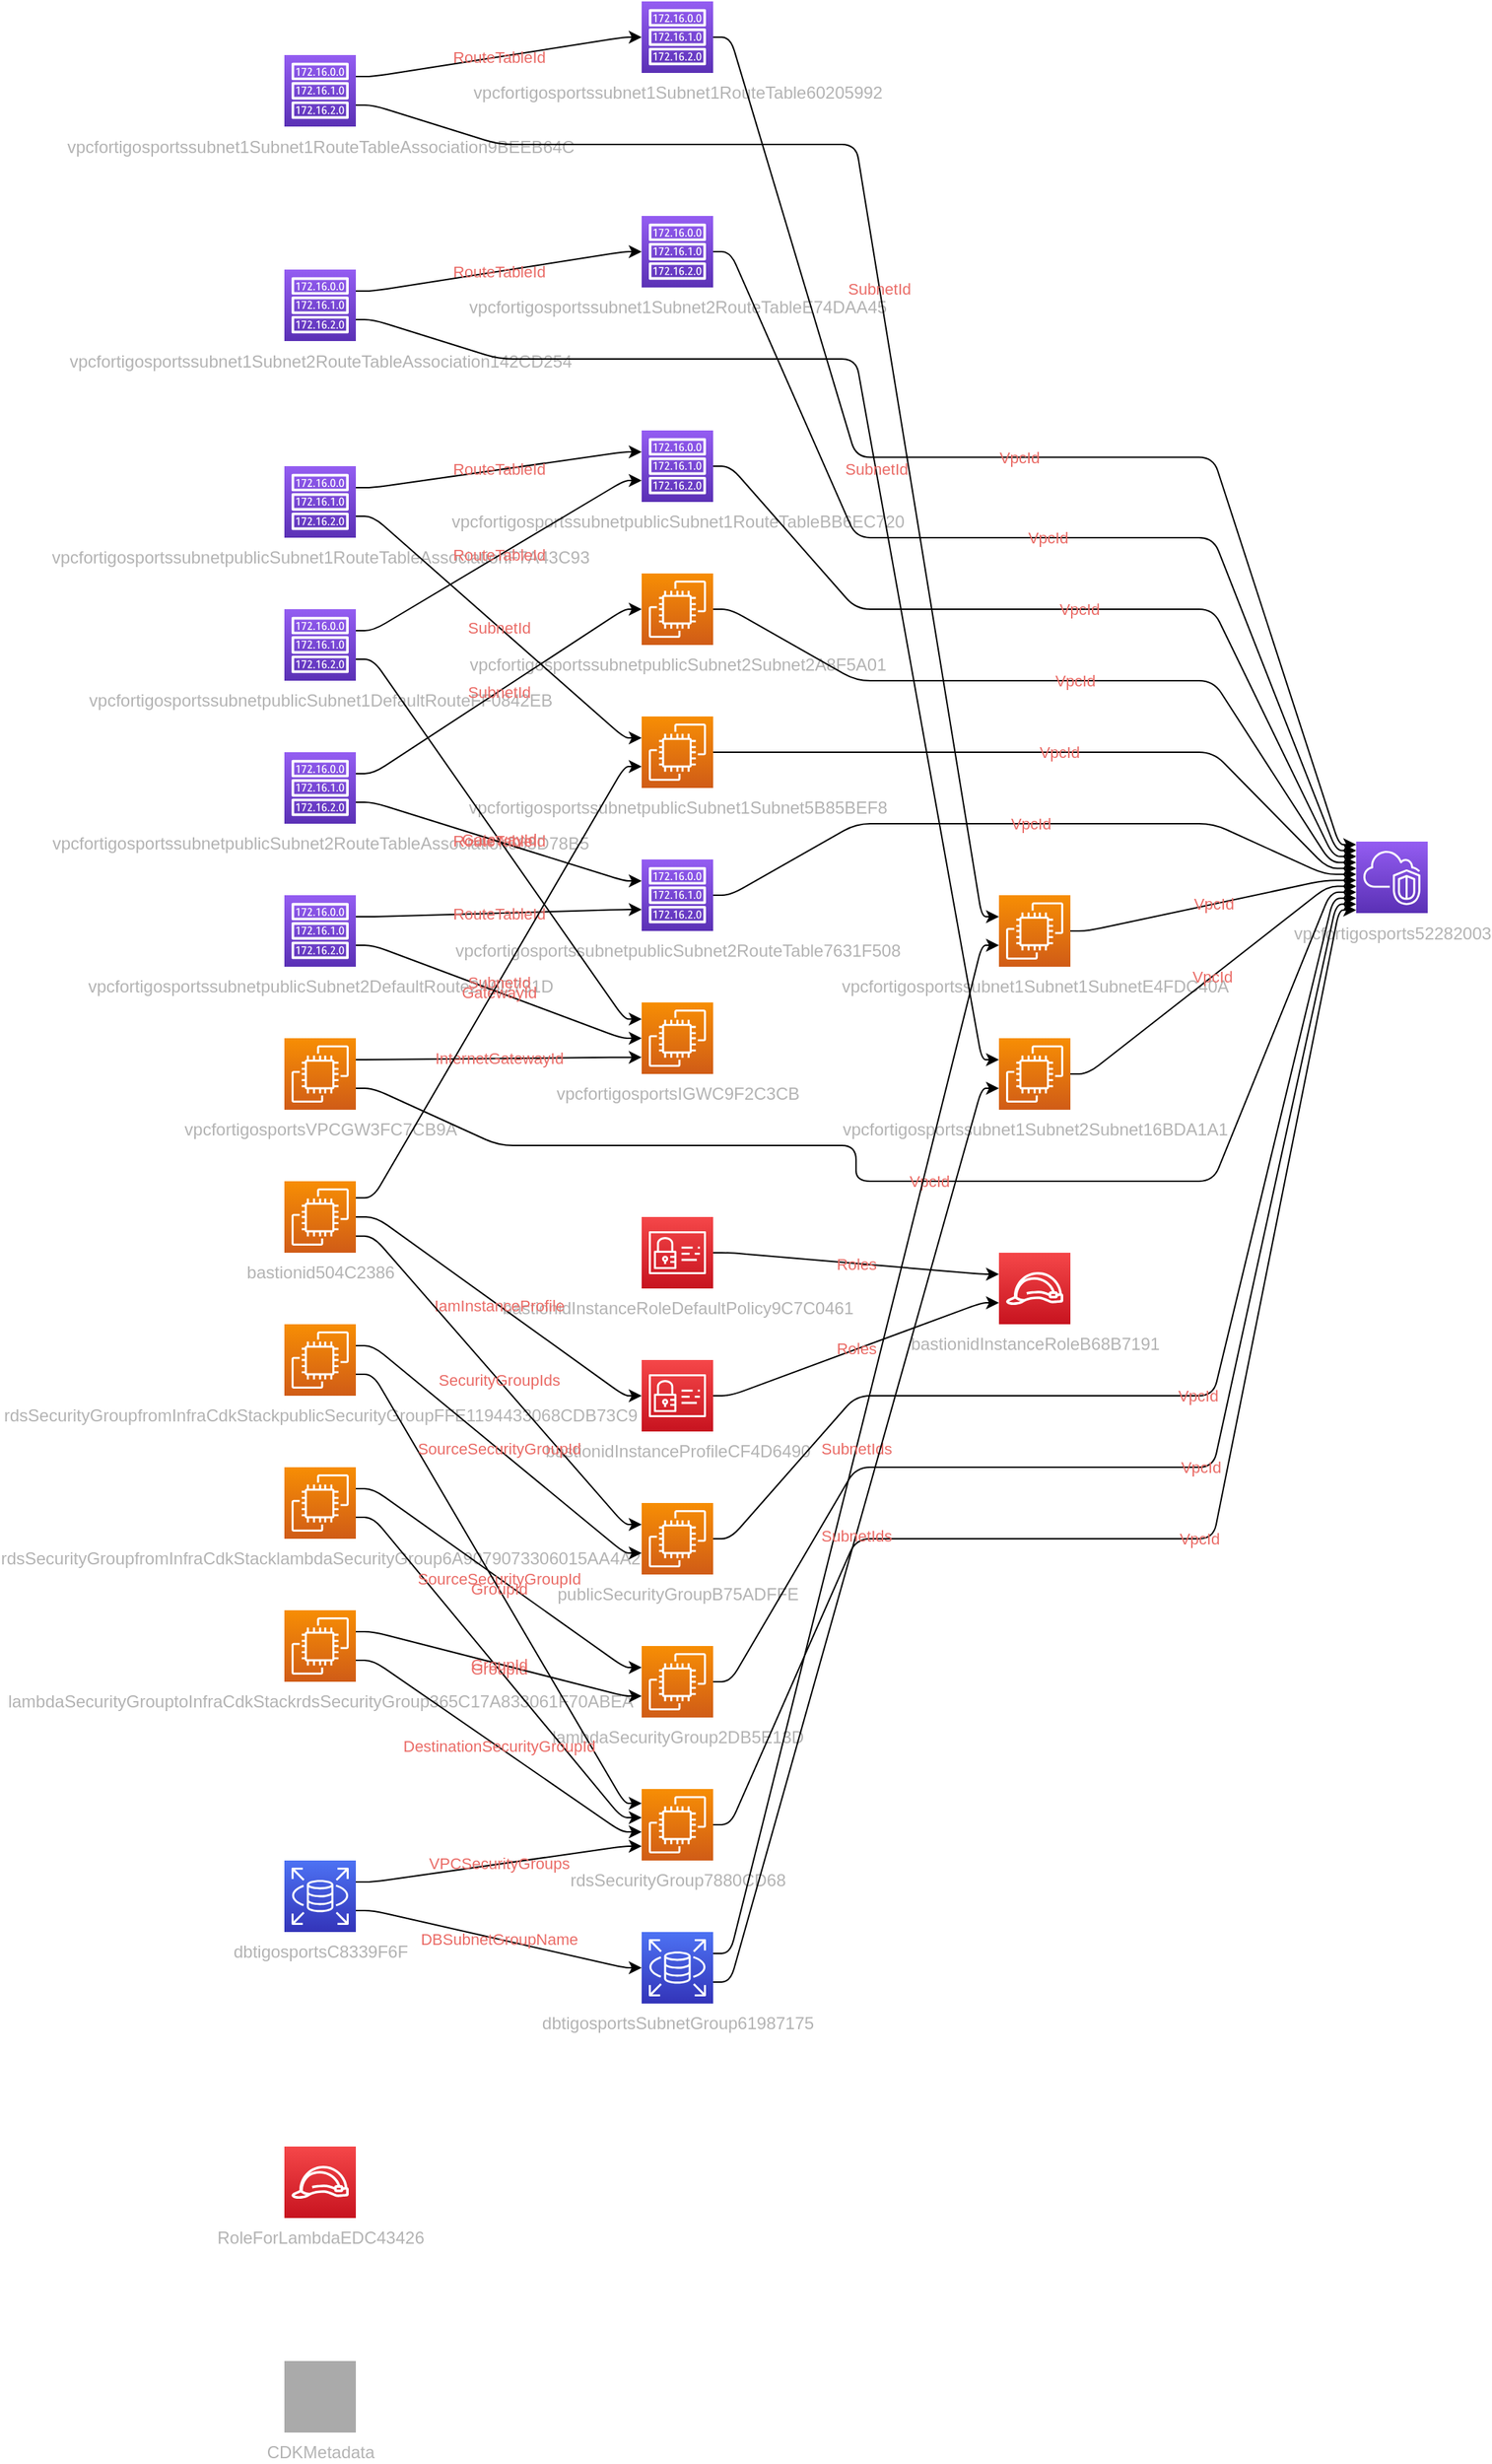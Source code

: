 <mxfile version="13.1.3" pages="2">
            <diagram id="diagramid" name="Diagram">
              <mxGraphModel><root><mxCell id="0"/><mxCell id="1" parent="0"/><mxCell id="2" value="vpcfortigosports52282003" style="outlineConnect=0;fontColor=#B3B3B3;gradientColor=#945DF2;gradientDirection=north;fillColor=#5A30B5;strokeColor=#ffffff;dashed=0;verticalLabelPosition=bottom;verticalAlign=top;align=center;html=1;fontSize=12;fontStyle=0;aspect=fixed;shape=mxgraph.aws4.resourceIcon;resIcon=mxgraph.aws4.vpc;" vertex="1" parent="1"><mxGeometry x="750" y="587.5" width="50" height="50" as="geometry"/></mxCell><mxCell id="3" value="vpcfortigosportssubnet1Subnet1SubnetE4FDC40A" style="outlineConnect=0;fontColor=#B3B3B3;gradientColor=#F78E04;gradientDirection=north;fillColor=#D05C17;strokeColor=#ffffff;dashed=0;verticalLabelPosition=bottom;verticalAlign=top;align=center;html=1;fontSize=12;fontStyle=0;aspect=fixed;shape=mxgraph.aws4.resourceIcon;resIcon=mxgraph.aws4.ec2;" vertex="1" parent="1"><mxGeometry x="500" y="625" width="50" height="50" as="geometry"/></mxCell><mxCell id="4" value="vpcfortigosportssubnet1Subnet1RouteTable60205992" style="outlineConnect=0;fontColor=#B3B3B3;gradientColor=#945DF2;gradientDirection=north;fillColor=#5A30B5;strokeColor=#ffffff;dashed=0;verticalLabelPosition=bottom;verticalAlign=top;align=center;html=1;fontSize=12;fontStyle=0;aspect=fixed;shape=mxgraph.aws4.resourceIcon;resIcon=mxgraph.aws4.route_table;" vertex="1" parent="1"><mxGeometry x="250" width="50" height="50" as="geometry"/></mxCell><mxCell id="5" value="vpcfortigosportssubnet1Subnet1RouteTableAssociation9BEEB64C" style="outlineConnect=0;fontColor=#B3B3B3;gradientColor=#945DF2;gradientDirection=north;fillColor=#5A30B5;strokeColor=#ffffff;dashed=0;verticalLabelPosition=bottom;verticalAlign=top;align=center;html=1;fontSize=12;fontStyle=0;aspect=fixed;shape=mxgraph.aws4.resourceIcon;resIcon=mxgraph.aws4.route_table;" vertex="1" parent="1"><mxGeometry y="37.5" width="50" height="50" as="geometry"/></mxCell><mxCell id="6" value="vpcfortigosportssubnet1Subnet2Subnet16BDA1A1" style="outlineConnect=0;fontColor=#B3B3B3;gradientColor=#F78E04;gradientDirection=north;fillColor=#D05C17;strokeColor=#ffffff;dashed=0;verticalLabelPosition=bottom;verticalAlign=top;align=center;html=1;fontSize=12;fontStyle=0;aspect=fixed;shape=mxgraph.aws4.resourceIcon;resIcon=mxgraph.aws4.ec2;" vertex="1" parent="1"><mxGeometry x="500" y="725" width="50" height="50" as="geometry"/></mxCell><mxCell id="7" value="vpcfortigosportssubnet1Subnet2RouteTableE74DAA45" style="outlineConnect=0;fontColor=#B3B3B3;gradientColor=#945DF2;gradientDirection=north;fillColor=#5A30B5;strokeColor=#ffffff;dashed=0;verticalLabelPosition=bottom;verticalAlign=top;align=center;html=1;fontSize=12;fontStyle=0;aspect=fixed;shape=mxgraph.aws4.resourceIcon;resIcon=mxgraph.aws4.route_table;" vertex="1" parent="1"><mxGeometry x="250" y="150" width="50" height="50" as="geometry"/></mxCell><mxCell id="8" value="vpcfortigosportssubnet1Subnet2RouteTableAssociation142CD254" style="outlineConnect=0;fontColor=#B3B3B3;gradientColor=#945DF2;gradientDirection=north;fillColor=#5A30B5;strokeColor=#ffffff;dashed=0;verticalLabelPosition=bottom;verticalAlign=top;align=center;html=1;fontSize=12;fontStyle=0;aspect=fixed;shape=mxgraph.aws4.resourceIcon;resIcon=mxgraph.aws4.route_table;" vertex="1" parent="1"><mxGeometry y="187.5" width="50" height="50" as="geometry"/></mxCell><mxCell id="9" value="vpcfortigosportssubnetpublicSubnet1Subnet5B85BEF8" style="outlineConnect=0;fontColor=#B3B3B3;gradientColor=#F78E04;gradientDirection=north;fillColor=#D05C17;strokeColor=#ffffff;dashed=0;verticalLabelPosition=bottom;verticalAlign=top;align=center;html=1;fontSize=12;fontStyle=0;aspect=fixed;shape=mxgraph.aws4.resourceIcon;resIcon=mxgraph.aws4.ec2;" vertex="1" parent="1"><mxGeometry x="250" y="500" width="50" height="50" as="geometry"/></mxCell><mxCell id="10" value="vpcfortigosportssubnetpublicSubnet1RouteTableBB6EC720" style="outlineConnect=0;fontColor=#B3B3B3;gradientColor=#945DF2;gradientDirection=north;fillColor=#5A30B5;strokeColor=#ffffff;dashed=0;verticalLabelPosition=bottom;verticalAlign=top;align=center;html=1;fontSize=12;fontStyle=0;aspect=fixed;shape=mxgraph.aws4.resourceIcon;resIcon=mxgraph.aws4.route_table;" vertex="1" parent="1"><mxGeometry x="250" y="300" width="50" height="50" as="geometry"/></mxCell><mxCell id="11" value="vpcfortigosportssubnetpublicSubnet1RouteTableAssociationF7A43C93" style="outlineConnect=0;fontColor=#B3B3B3;gradientColor=#945DF2;gradientDirection=north;fillColor=#5A30B5;strokeColor=#ffffff;dashed=0;verticalLabelPosition=bottom;verticalAlign=top;align=center;html=1;fontSize=12;fontStyle=0;aspect=fixed;shape=mxgraph.aws4.resourceIcon;resIcon=mxgraph.aws4.route_table;" vertex="1" parent="1"><mxGeometry y="325" width="50" height="50" as="geometry"/></mxCell><mxCell id="12" value="vpcfortigosportssubnetpublicSubnet1DefaultRouteFF0842EB" style="outlineConnect=0;fontColor=#B3B3B3;gradientColor=#945DF2;gradientDirection=north;fillColor=#5A30B5;strokeColor=#ffffff;dashed=0;verticalLabelPosition=bottom;verticalAlign=top;align=center;html=1;fontSize=12;fontStyle=0;aspect=fixed;shape=mxgraph.aws4.resourceIcon;resIcon=mxgraph.aws4.route_table;" vertex="1" parent="1"><mxGeometry y="425" width="50" height="50" as="geometry"/></mxCell><mxCell id="13" value="vpcfortigosportssubnetpublicSubnet2Subnet2A8F5A01" style="outlineConnect=0;fontColor=#B3B3B3;gradientColor=#F78E04;gradientDirection=north;fillColor=#D05C17;strokeColor=#ffffff;dashed=0;verticalLabelPosition=bottom;verticalAlign=top;align=center;html=1;fontSize=12;fontStyle=0;aspect=fixed;shape=mxgraph.aws4.resourceIcon;resIcon=mxgraph.aws4.ec2;" vertex="1" parent="1"><mxGeometry x="250" y="400" width="50" height="50" as="geometry"/></mxCell><mxCell id="14" value="vpcfortigosportssubnetpublicSubnet2RouteTable7631F508" style="outlineConnect=0;fontColor=#B3B3B3;gradientColor=#945DF2;gradientDirection=north;fillColor=#5A30B5;strokeColor=#ffffff;dashed=0;verticalLabelPosition=bottom;verticalAlign=top;align=center;html=1;fontSize=12;fontStyle=0;aspect=fixed;shape=mxgraph.aws4.resourceIcon;resIcon=mxgraph.aws4.route_table;" vertex="1" parent="1"><mxGeometry x="250" y="600" width="50" height="50" as="geometry"/></mxCell><mxCell id="15" value="vpcfortigosportssubnetpublicSubnet2RouteTableAssociation563D78B5" style="outlineConnect=0;fontColor=#B3B3B3;gradientColor=#945DF2;gradientDirection=north;fillColor=#5A30B5;strokeColor=#ffffff;dashed=0;verticalLabelPosition=bottom;verticalAlign=top;align=center;html=1;fontSize=12;fontStyle=0;aspect=fixed;shape=mxgraph.aws4.resourceIcon;resIcon=mxgraph.aws4.route_table;" vertex="1" parent="1"><mxGeometry y="525" width="50" height="50" as="geometry"/></mxCell><mxCell id="16" value="vpcfortigosportssubnetpublicSubnet2DefaultRoute2A6D731D" style="outlineConnect=0;fontColor=#B3B3B3;gradientColor=#945DF2;gradientDirection=north;fillColor=#5A30B5;strokeColor=#ffffff;dashed=0;verticalLabelPosition=bottom;verticalAlign=top;align=center;html=1;fontSize=12;fontStyle=0;aspect=fixed;shape=mxgraph.aws4.resourceIcon;resIcon=mxgraph.aws4.route_table;" vertex="1" parent="1"><mxGeometry y="625" width="50" height="50" as="geometry"/></mxCell><mxCell id="17" value="vpcfortigosportsIGWC9F2C3CB" style="outlineConnect=0;fontColor=#B3B3B3;gradientColor=#F78E04;gradientDirection=north;fillColor=#D05C17;strokeColor=#ffffff;dashed=0;verticalLabelPosition=bottom;verticalAlign=top;align=center;html=1;fontSize=12;fontStyle=0;aspect=fixed;shape=mxgraph.aws4.resourceIcon;resIcon=mxgraph.aws4.ec2;" vertex="1" parent="1"><mxGeometry x="250" y="700" width="50" height="50" as="geometry"/></mxCell><mxCell id="18" value="vpcfortigosportsVPCGW3FC7CB9A" style="outlineConnect=0;fontColor=#B3B3B3;gradientColor=#F78E04;gradientDirection=north;fillColor=#D05C17;strokeColor=#ffffff;dashed=0;verticalLabelPosition=bottom;verticalAlign=top;align=center;html=1;fontSize=12;fontStyle=0;aspect=fixed;shape=mxgraph.aws4.resourceIcon;resIcon=mxgraph.aws4.ec2;" vertex="1" parent="1"><mxGeometry y="725" width="50" height="50" as="geometry"/></mxCell><mxCell id="19" value="publicSecurityGroupB75ADFFE" style="outlineConnect=0;fontColor=#B3B3B3;gradientColor=#F78E04;gradientDirection=north;fillColor=#D05C17;strokeColor=#ffffff;dashed=0;verticalLabelPosition=bottom;verticalAlign=top;align=center;html=1;fontSize=12;fontStyle=0;aspect=fixed;shape=mxgraph.aws4.resourceIcon;resIcon=mxgraph.aws4.ec2;" vertex="1" parent="1"><mxGeometry x="250" y="1050" width="50" height="50" as="geometry"/></mxCell><mxCell id="20" value="bastionidInstanceRoleB68B7191" style="outlineConnect=0;fontColor=#B3B3B3;gradientColor=#F54749;gradientDirection=north;fillColor=#C7131F;strokeColor=#ffffff;dashed=0;verticalLabelPosition=bottom;verticalAlign=top;align=center;html=1;fontSize=12;fontStyle=0;aspect=fixed;shape=mxgraph.aws4.resourceIcon;resIcon=mxgraph.aws4.role;" vertex="1" parent="1"><mxGeometry x="500" y="875" width="50" height="50" as="geometry"/></mxCell><mxCell id="21" value="bastionidInstanceRoleDefaultPolicy9C7C0461" style="outlineConnect=0;fontColor=#B3B3B3;gradientColor=#F54749;gradientDirection=north;fillColor=#C7131F;strokeColor=#ffffff;dashed=0;verticalLabelPosition=bottom;verticalAlign=top;align=center;html=1;fontSize=12;fontStyle=0;aspect=fixed;shape=mxgraph.aws4.resourceIcon;resIcon=mxgraph.aws4.identity_and_access_management;" vertex="1" parent="1"><mxGeometry x="250" y="850" width="50" height="50" as="geometry"/></mxCell><mxCell id="22" value="bastionidInstanceProfileCF4D6490" style="outlineConnect=0;fontColor=#B3B3B3;gradientColor=#F54749;gradientDirection=north;fillColor=#C7131F;strokeColor=#ffffff;dashed=0;verticalLabelPosition=bottom;verticalAlign=top;align=center;html=1;fontSize=12;fontStyle=0;aspect=fixed;shape=mxgraph.aws4.resourceIcon;resIcon=mxgraph.aws4.identity_and_access_management;" vertex="1" parent="1"><mxGeometry x="250" y="950" width="50" height="50" as="geometry"/></mxCell><mxCell id="23" value="bastionid504C2386" style="outlineConnect=0;fontColor=#B3B3B3;gradientColor=#F78E04;gradientDirection=north;fillColor=#D05C17;strokeColor=#ffffff;dashed=0;verticalLabelPosition=bottom;verticalAlign=top;align=center;html=1;fontSize=12;fontStyle=0;aspect=fixed;shape=mxgraph.aws4.resourceIcon;resIcon=mxgraph.aws4.ec2;" vertex="1" parent="1"><mxGeometry y="825" width="50" height="50" as="geometry"/></mxCell><mxCell id="24" value="RoleForLambdaEDC43426" style="outlineConnect=0;fontColor=#B3B3B3;gradientColor=#F54749;gradientDirection=north;fillColor=#C7131F;strokeColor=#ffffff;dashed=0;verticalLabelPosition=bottom;verticalAlign=top;align=center;html=1;fontSize=12;fontStyle=0;aspect=fixed;shape=mxgraph.aws4.resourceIcon;resIcon=mxgraph.aws4.role;" vertex="1" parent="1"><mxGeometry y="1500" width="50" height="50" as="geometry"/></mxCell><mxCell id="25" value="rdsSecurityGroup7880CD68" style="outlineConnect=0;fontColor=#B3B3B3;gradientColor=#F78E04;gradientDirection=north;fillColor=#D05C17;strokeColor=#ffffff;dashed=0;verticalLabelPosition=bottom;verticalAlign=top;align=center;html=1;fontSize=12;fontStyle=0;aspect=fixed;shape=mxgraph.aws4.resourceIcon;resIcon=mxgraph.aws4.ec2;" vertex="1" parent="1"><mxGeometry x="250" y="1250" width="50" height="50" as="geometry"/></mxCell><mxCell id="26" value="rdsSecurityGroupfromInfraCdkStacklambdaSecurityGroup6A9079073306015AA4A2" style="outlineConnect=0;fontColor=#B3B3B3;gradientColor=#F78E04;gradientDirection=north;fillColor=#D05C17;strokeColor=#ffffff;dashed=0;verticalLabelPosition=bottom;verticalAlign=top;align=center;html=1;fontSize=12;fontStyle=0;aspect=fixed;shape=mxgraph.aws4.resourceIcon;resIcon=mxgraph.aws4.ec2;" vertex="1" parent="1"><mxGeometry y="1025" width="50" height="50" as="geometry"/></mxCell><mxCell id="27" value="rdsSecurityGroupfromInfraCdkStackpublicSecurityGroupFFE1194433068CDB73C9" style="outlineConnect=0;fontColor=#B3B3B3;gradientColor=#F78E04;gradientDirection=north;fillColor=#D05C17;strokeColor=#ffffff;dashed=0;verticalLabelPosition=bottom;verticalAlign=top;align=center;html=1;fontSize=12;fontStyle=0;aspect=fixed;shape=mxgraph.aws4.resourceIcon;resIcon=mxgraph.aws4.ec2;" vertex="1" parent="1"><mxGeometry y="925" width="50" height="50" as="geometry"/></mxCell><mxCell id="28" value="lambdaSecurityGroup2DB5E13D" style="outlineConnect=0;fontColor=#B3B3B3;gradientColor=#F78E04;gradientDirection=north;fillColor=#D05C17;strokeColor=#ffffff;dashed=0;verticalLabelPosition=bottom;verticalAlign=top;align=center;html=1;fontSize=12;fontStyle=0;aspect=fixed;shape=mxgraph.aws4.resourceIcon;resIcon=mxgraph.aws4.ec2;" vertex="1" parent="1"><mxGeometry x="250" y="1150" width="50" height="50" as="geometry"/></mxCell><mxCell id="29" value="lambdaSecurityGrouptoInfraCdkStackrdsSecurityGroup365C17A833061F70ABEA" style="outlineConnect=0;fontColor=#B3B3B3;gradientColor=#F78E04;gradientDirection=north;fillColor=#D05C17;strokeColor=#ffffff;dashed=0;verticalLabelPosition=bottom;verticalAlign=top;align=center;html=1;fontSize=12;fontStyle=0;aspect=fixed;shape=mxgraph.aws4.resourceIcon;resIcon=mxgraph.aws4.ec2;" vertex="1" parent="1"><mxGeometry y="1125" width="50" height="50" as="geometry"/></mxCell><mxCell id="30" value="dbtigosportsSubnetGroup61987175" style="outlineConnect=0;fontColor=#B3B3B3;gradientColor=#4D72F3;gradientDirection=north;fillColor=#3334B9;strokeColor=#ffffff;dashed=0;verticalLabelPosition=bottom;verticalAlign=top;align=center;html=1;fontSize=12;fontStyle=0;aspect=fixed;shape=mxgraph.aws4.resourceIcon;resIcon=mxgraph.aws4.rds;" vertex="1" parent="1"><mxGeometry x="250" y="1350" width="50" height="50" as="geometry"/></mxCell><mxCell id="31" value="dbtigosportsC8339F6F" style="outlineConnect=0;fontColor=#B3B3B3;gradientColor=#4D72F3;gradientDirection=north;fillColor=#3334B9;strokeColor=#ffffff;dashed=0;verticalLabelPosition=bottom;verticalAlign=top;align=center;html=1;fontSize=12;fontStyle=0;aspect=fixed;shape=mxgraph.aws4.resourceIcon;resIcon=mxgraph.aws4.rds;" vertex="1" parent="1"><mxGeometry y="1300" width="50" height="50" as="geometry"/></mxCell><mxCell id="32" value="CDKMetadata" style="outlineConnect=0;fontColor=#B3B3B3;gradientColor=#aaaaaa;gradientDirection=north;fillColor=#aaaaaa;strokeColor=#ffffff;dashed=0;verticalLabelPosition=bottom;verticalAlign=top;align=center;html=1;fontSize=12;fontStyle=0;aspect=fixed;shape=mxgraph.aws4.resourceIcon;resIcon=mxgraph.aws4.cdk;" vertex="1" parent="1"><mxGeometry y="1650" width="50" height="50" as="geometry"/></mxCell><mxCell id="vpcfortigosports52282003|vpcfortigosportssubnet1Subnet1SubnetE4FDC40A" value="VpcId" style="edgeStyle=orthogonalEdgeStyle;rounded=1;orthogonalLoop=1;jettySize=auto;html=1;labelBackgroundColor=none;fontColor=#EA6B66;noEdgeStyle=1;orthogonal=1;" edge="1" parent="1" source="3" target="2"><mxGeometry relative="1" as="geometry"><Array as="points"><mxPoint x="562" y="650"/><mxPoint x="728" y="614.583"/></Array></mxGeometry></mxCell><mxCell id="vpcfortigosports52282003|vpcfortigosportssubnet1Subnet1RouteTable60205992" value="VpcId" style="edgeStyle=orthogonalEdgeStyle;rounded=1;orthogonalLoop=1;jettySize=auto;html=1;labelBackgroundColor=none;fontColor=#EA6B66;noEdgeStyle=1;orthogonal=1;" edge="1" parent="1" source="4" target="2"><mxGeometry relative="1" as="geometry"><Array as="points"><mxPoint x="312" y="25"/><mxPoint x="400" y="318.75"/><mxPoint x="650" y="318.75"/><mxPoint x="738" y="589.583"/></Array></mxGeometry></mxCell><mxCell id="vpcfortigosportssubnet1Subnet1RouteTable60205992|vpcfortigosportssubnet1Subnet1RouteTableAssociation9BEEB64C" value="RouteTableId" style="edgeStyle=orthogonalEdgeStyle;rounded=1;orthogonalLoop=1;jettySize=auto;html=1;labelBackgroundColor=none;fontColor=#EA6B66;noEdgeStyle=1;orthogonal=1;" edge="1" parent="1" source="5" target="4"><mxGeometry relative="1" as="geometry"><Array as="points"><mxPoint x="62" y="52.5"/><mxPoint x="238" y="25"/></Array></mxGeometry></mxCell><mxCell id="vpcfortigosportssubnet1Subnet1SubnetE4FDC40A|vpcfortigosportssubnet1Subnet1RouteTableAssociation9BEEB64C" value="SubnetId" style="edgeStyle=orthogonalEdgeStyle;rounded=1;orthogonalLoop=1;jettySize=auto;html=1;labelBackgroundColor=none;fontColor=#EA6B66;noEdgeStyle=1;orthogonal=1;" edge="1" parent="1" source="5" target="3"><mxGeometry relative="1" as="geometry"><Array as="points"><mxPoint x="62" y="72.5"/><mxPoint x="150" y="100"/><mxPoint x="400" y="100"/><mxPoint x="488" y="640"/></Array></mxGeometry></mxCell><mxCell id="vpcfortigosports52282003|vpcfortigosportssubnet1Subnet2Subnet16BDA1A1" value="VpcId" style="edgeStyle=orthogonalEdgeStyle;rounded=1;orthogonalLoop=1;jettySize=auto;html=1;labelBackgroundColor=none;fontColor=#EA6B66;noEdgeStyle=1;orthogonal=1;" edge="1" parent="1" source="6" target="2"><mxGeometry relative="1" as="geometry"><Array as="points"><mxPoint x="562" y="750"/><mxPoint x="730" y="618.75"/></Array></mxGeometry></mxCell><mxCell id="vpcfortigosports52282003|vpcfortigosportssubnet1Subnet2RouteTableE74DAA45" value="VpcId" style="edgeStyle=orthogonalEdgeStyle;rounded=1;orthogonalLoop=1;jettySize=auto;html=1;labelBackgroundColor=none;fontColor=#EA6B66;noEdgeStyle=1;orthogonal=1;" edge="1" parent="1" source="7" target="2"><mxGeometry relative="1" as="geometry"><Array as="points"><mxPoint x="312" y="175"/><mxPoint x="400" y="375"/><mxPoint x="650" y="375"/><mxPoint x="736" y="593.75"/></Array></mxGeometry></mxCell><mxCell id="vpcfortigosportssubnet1Subnet2RouteTableE74DAA45|vpcfortigosportssubnet1Subnet2RouteTableAssociation142CD254" value="RouteTableId" style="edgeStyle=orthogonalEdgeStyle;rounded=1;orthogonalLoop=1;jettySize=auto;html=1;labelBackgroundColor=none;fontColor=#EA6B66;noEdgeStyle=1;orthogonal=1;" edge="1" parent="1" source="8" target="7"><mxGeometry relative="1" as="geometry"><Array as="points"><mxPoint x="62" y="202.5"/><mxPoint x="238" y="175"/></Array></mxGeometry></mxCell><mxCell id="vpcfortigosportssubnet1Subnet2Subnet16BDA1A1|vpcfortigosportssubnet1Subnet2RouteTableAssociation142CD254" value="SubnetId" style="edgeStyle=orthogonalEdgeStyle;rounded=1;orthogonalLoop=1;jettySize=auto;html=1;labelBackgroundColor=none;fontColor=#EA6B66;noEdgeStyle=1;orthogonal=1;" edge="1" parent="1" source="8" target="6"><mxGeometry relative="1" as="geometry"><Array as="points"><mxPoint x="62" y="222.5"/><mxPoint x="150" y="250"/><mxPoint x="400" y="250"/><mxPoint x="488" y="740"/></Array></mxGeometry></mxCell><mxCell id="vpcfortigosports52282003|vpcfortigosportssubnetpublicSubnet1Subnet5B85BEF8" value="VpcId" style="edgeStyle=orthogonalEdgeStyle;rounded=1;orthogonalLoop=1;jettySize=auto;html=1;labelBackgroundColor=none;fontColor=#EA6B66;noEdgeStyle=1;orthogonal=1;" edge="1" parent="1" source="9" target="2"><mxGeometry relative="1" as="geometry"><Array as="points"><mxPoint x="312" y="525"/><mxPoint x="400" y="525"/><mxPoint x="650" y="525"/><mxPoint x="730" y="606.25"/></Array></mxGeometry></mxCell><mxCell id="vpcfortigosports52282003|vpcfortigosportssubnetpublicSubnet1RouteTableBB6EC720" value="VpcId" style="edgeStyle=orthogonalEdgeStyle;rounded=1;orthogonalLoop=1;jettySize=auto;html=1;labelBackgroundColor=none;fontColor=#EA6B66;noEdgeStyle=1;orthogonal=1;" edge="1" parent="1" source="10" target="2"><mxGeometry relative="1" as="geometry"><Array as="points"><mxPoint x="312" y="325"/><mxPoint x="400" y="425"/><mxPoint x="650" y="425"/><mxPoint x="734" y="597.917"/></Array></mxGeometry></mxCell><mxCell id="vpcfortigosportssubnetpublicSubnet1RouteTableBB6EC720|vpcfortigosportssubnetpublicSubnet1RouteTableAssociationF7A43C93" value="RouteTableId" style="edgeStyle=orthogonalEdgeStyle;rounded=1;orthogonalLoop=1;jettySize=auto;html=1;labelBackgroundColor=none;fontColor=#EA6B66;noEdgeStyle=1;orthogonal=1;" edge="1" parent="1" source="11" target="10"><mxGeometry relative="1" as="geometry"><Array as="points"><mxPoint x="62" y="340"/><mxPoint x="238" y="315"/></Array></mxGeometry></mxCell><mxCell id="vpcfortigosportssubnetpublicSubnet1Subnet5B85BEF8|vpcfortigosportssubnetpublicSubnet1RouteTableAssociationF7A43C93" value="SubnetId" style="edgeStyle=orthogonalEdgeStyle;rounded=1;orthogonalLoop=1;jettySize=auto;html=1;labelBackgroundColor=none;fontColor=#EA6B66;noEdgeStyle=1;orthogonal=1;" edge="1" parent="1" source="11" target="9"><mxGeometry relative="1" as="geometry"><Array as="points"><mxPoint x="62" y="360"/><mxPoint x="238" y="515"/></Array></mxGeometry></mxCell><mxCell id="vpcfortigosportssubnetpublicSubnet1RouteTableBB6EC720|vpcfortigosportssubnetpublicSubnet1DefaultRouteFF0842EB" value="RouteTableId" style="edgeStyle=orthogonalEdgeStyle;rounded=1;orthogonalLoop=1;jettySize=auto;html=1;labelBackgroundColor=none;fontColor=#EA6B66;noEdgeStyle=1;orthogonal=1;" edge="1" parent="1" source="12" target="10"><mxGeometry relative="1" as="geometry"><Array as="points"><mxPoint x="62" y="440"/><mxPoint x="238" y="335"/></Array></mxGeometry></mxCell><mxCell id="vpcfortigosportsIGWC9F2C3CB|vpcfortigosportssubnetpublicSubnet1DefaultRouteFF0842EB" value="GatewayId" style="edgeStyle=orthogonalEdgeStyle;rounded=1;orthogonalLoop=1;jettySize=auto;html=1;labelBackgroundColor=none;fontColor=#EA6B66;noEdgeStyle=1;orthogonal=1;" edge="1" parent="1" source="12" target="17"><mxGeometry relative="1" as="geometry"><Array as="points"><mxPoint x="62" y="460"/><mxPoint x="238" y="711.667"/></Array></mxGeometry></mxCell><mxCell id="vpcfortigosports52282003|vpcfortigosportssubnetpublicSubnet2Subnet2A8F5A01" value="VpcId" style="edgeStyle=orthogonalEdgeStyle;rounded=1;orthogonalLoop=1;jettySize=auto;html=1;labelBackgroundColor=none;fontColor=#EA6B66;noEdgeStyle=1;orthogonal=1;" edge="1" parent="1" source="13" target="2"><mxGeometry relative="1" as="geometry"><Array as="points"><mxPoint x="312" y="425"/><mxPoint x="400" y="475"/><mxPoint x="650" y="475"/><mxPoint x="732" y="602.083"/></Array></mxGeometry></mxCell><mxCell id="vpcfortigosports52282003|vpcfortigosportssubnetpublicSubnet2RouteTable7631F508" value="VpcId" style="edgeStyle=orthogonalEdgeStyle;rounded=1;orthogonalLoop=1;jettySize=auto;html=1;labelBackgroundColor=none;fontColor=#EA6B66;noEdgeStyle=1;orthogonal=1;" edge="1" parent="1" source="14" target="2"><mxGeometry relative="1" as="geometry"><Array as="points"><mxPoint x="312" y="625"/><mxPoint x="400" y="575"/><mxPoint x="650" y="575"/><mxPoint x="728" y="610.417"/></Array></mxGeometry></mxCell><mxCell id="vpcfortigosportssubnetpublicSubnet2RouteTable7631F508|vpcfortigosportssubnetpublicSubnet2RouteTableAssociation563D78B5" value="RouteTableId" style="edgeStyle=orthogonalEdgeStyle;rounded=1;orthogonalLoop=1;jettySize=auto;html=1;labelBackgroundColor=none;fontColor=#EA6B66;noEdgeStyle=1;orthogonal=1;" edge="1" parent="1" source="15" target="14"><mxGeometry relative="1" as="geometry"><Array as="points"><mxPoint x="62" y="560"/><mxPoint x="238" y="615"/></Array></mxGeometry></mxCell><mxCell id="vpcfortigosportssubnetpublicSubnet2Subnet2A8F5A01|vpcfortigosportssubnetpublicSubnet2RouteTableAssociation563D78B5" value="SubnetId" style="edgeStyle=orthogonalEdgeStyle;rounded=1;orthogonalLoop=1;jettySize=auto;html=1;labelBackgroundColor=none;fontColor=#EA6B66;noEdgeStyle=1;orthogonal=1;" edge="1" parent="1" source="15" target="13"><mxGeometry relative="1" as="geometry"><Array as="points"><mxPoint x="62" y="540"/><mxPoint x="238" y="425"/></Array></mxGeometry></mxCell><mxCell id="vpcfortigosportssubnetpublicSubnet2RouteTable7631F508|vpcfortigosportssubnetpublicSubnet2DefaultRoute2A6D731D" value="RouteTableId" style="edgeStyle=orthogonalEdgeStyle;rounded=1;orthogonalLoop=1;jettySize=auto;html=1;labelBackgroundColor=none;fontColor=#EA6B66;noEdgeStyle=1;orthogonal=1;" edge="1" parent="1" source="16" target="14"><mxGeometry relative="1" as="geometry"><Array as="points"><mxPoint x="62" y="640"/><mxPoint x="238" y="635"/></Array></mxGeometry></mxCell><mxCell id="vpcfortigosportsIGWC9F2C3CB|vpcfortigosportssubnetpublicSubnet2DefaultRoute2A6D731D" value="GatewayId" style="edgeStyle=orthogonalEdgeStyle;rounded=1;orthogonalLoop=1;jettySize=auto;html=1;labelBackgroundColor=none;fontColor=#EA6B66;noEdgeStyle=1;orthogonal=1;" edge="1" parent="1" source="16" target="17"><mxGeometry relative="1" as="geometry"><Array as="points"><mxPoint x="62" y="660"/><mxPoint x="236" y="725"/></Array></mxGeometry></mxCell><mxCell id="vpcfortigosports52282003|vpcfortigosportsVPCGW3FC7CB9A" value="VpcId" style="edgeStyle=orthogonalEdgeStyle;rounded=1;orthogonalLoop=1;jettySize=auto;html=1;labelBackgroundColor=none;fontColor=#EA6B66;noEdgeStyle=1;orthogonal=1;" edge="1" parent="1" source="18" target="2"><mxGeometry relative="1" as="geometry"><Array as="points"><mxPoint x="62" y="760"/><mxPoint x="150" y="800"/><mxPoint x="400" y="800"/><mxPoint x="400" y="825"/><mxPoint x="650" y="825"/><mxPoint x="732" y="622.917"/></Array></mxGeometry></mxCell><mxCell id="vpcfortigosportsIGWC9F2C3CB|vpcfortigosportsVPCGW3FC7CB9A" value="InternetGatewayId" style="edgeStyle=orthogonalEdgeStyle;rounded=1;orthogonalLoop=1;jettySize=auto;html=1;labelBackgroundColor=none;fontColor=#EA6B66;noEdgeStyle=1;orthogonal=1;" edge="1" parent="1" source="18" target="17"><mxGeometry relative="1" as="geometry"><Array as="points"><mxPoint x="62" y="740"/><mxPoint x="238" y="738.333"/></Array></mxGeometry></mxCell><mxCell id="vpcfortigosports52282003|publicSecurityGroupB75ADFFE" value="VpcId" style="edgeStyle=orthogonalEdgeStyle;rounded=1;orthogonalLoop=1;jettySize=auto;html=1;labelBackgroundColor=none;fontColor=#EA6B66;noEdgeStyle=1;orthogonal=1;" edge="1" parent="1" source="19" target="2"><mxGeometry relative="1" as="geometry"><Array as="points"><mxPoint x="312" y="1075"/><mxPoint x="400" y="975"/><mxPoint x="650" y="975"/><mxPoint x="734" y="627.083"/></Array></mxGeometry></mxCell><mxCell id="bastionidInstanceRoleB68B7191|bastionidInstanceRoleDefaultPolicy9C7C0461" value="Roles" style="edgeStyle=orthogonalEdgeStyle;rounded=1;orthogonalLoop=1;jettySize=auto;html=1;labelBackgroundColor=none;fontColor=#EA6B66;noEdgeStyle=1;orthogonal=1;" edge="1" parent="1" source="21" target="20"><mxGeometry relative="1" as="geometry"><Array as="points"><mxPoint x="312" y="875"/><mxPoint x="488" y="890"/></Array></mxGeometry></mxCell><mxCell id="bastionidInstanceRoleB68B7191|bastionidInstanceProfileCF4D6490" value="Roles" style="edgeStyle=orthogonalEdgeStyle;rounded=1;orthogonalLoop=1;jettySize=auto;html=1;labelBackgroundColor=none;fontColor=#EA6B66;noEdgeStyle=1;orthogonal=1;" edge="1" parent="1" source="22" target="20"><mxGeometry relative="1" as="geometry"><Array as="points"><mxPoint x="312" y="975"/><mxPoint x="488" y="910"/></Array></mxGeometry></mxCell><mxCell id="bastionidInstanceProfileCF4D6490|bastionid504C2386" value="IamInstanceProfile" style="edgeStyle=orthogonalEdgeStyle;rounded=1;orthogonalLoop=1;jettySize=auto;html=1;labelBackgroundColor=none;fontColor=#EA6B66;noEdgeStyle=1;orthogonal=1;" edge="1" parent="1" source="23" target="22"><mxGeometry relative="1" as="geometry"><Array as="points"><mxPoint x="64" y="850"/><mxPoint x="238" y="975"/></Array></mxGeometry></mxCell><mxCell id="vpcfortigosportssubnetpublicSubnet1Subnet5B85BEF8|bastionid504C2386" value="SubnetId" style="edgeStyle=orthogonalEdgeStyle;rounded=1;orthogonalLoop=1;jettySize=auto;html=1;labelBackgroundColor=none;fontColor=#EA6B66;noEdgeStyle=1;orthogonal=1;" edge="1" parent="1" source="23" target="9"><mxGeometry relative="1" as="geometry"><Array as="points"><mxPoint x="62" y="836.667"/><mxPoint x="238" y="535"/></Array></mxGeometry></mxCell><mxCell id="publicSecurityGroupB75ADFFE|bastionid504C2386" value="SecurityGroupIds" style="edgeStyle=orthogonalEdgeStyle;rounded=1;orthogonalLoop=1;jettySize=auto;html=1;labelBackgroundColor=none;fontColor=#EA6B66;noEdgeStyle=1;orthogonal=1;" edge="1" parent="1" source="23" target="19"><mxGeometry relative="1" as="geometry"><Array as="points"><mxPoint x="62" y="863.333"/><mxPoint x="238" y="1065"/></Array></mxGeometry></mxCell><mxCell id="vpcfortigosports52282003|rdsSecurityGroup7880CD68" value="VpcId" style="edgeStyle=orthogonalEdgeStyle;rounded=1;orthogonalLoop=1;jettySize=auto;html=1;labelBackgroundColor=none;fontColor=#EA6B66;noEdgeStyle=1;orthogonal=1;" edge="1" parent="1" source="25" target="2"><mxGeometry relative="1" as="geometry"><Array as="points"><mxPoint x="312" y="1275"/><mxPoint x="400" y="1075"/><mxPoint x="650" y="1075"/><mxPoint x="738" y="635.417"/></Array></mxGeometry></mxCell><mxCell id="rdsSecurityGroup7880CD68|rdsSecurityGroupfromInfraCdkStacklambdaSecurityGroup6A9079073306015AA4A2" value="GroupId" style="edgeStyle=orthogonalEdgeStyle;rounded=1;orthogonalLoop=1;jettySize=auto;html=1;labelBackgroundColor=none;fontColor=#EA6B66;noEdgeStyle=1;orthogonal=1;" edge="1" parent="1" source="26" target="25"><mxGeometry relative="1" as="geometry"><Array as="points"><mxPoint x="62" y="1060"/><mxPoint x="236" y="1270"/></Array></mxGeometry></mxCell><mxCell id="lambdaSecurityGroup2DB5E13D|rdsSecurityGroupfromInfraCdkStacklambdaSecurityGroup6A9079073306015AA4A2" value="SourceSecurityGroupId" style="edgeStyle=orthogonalEdgeStyle;rounded=1;orthogonalLoop=1;jettySize=auto;html=1;labelBackgroundColor=none;fontColor=#EA6B66;noEdgeStyle=1;orthogonal=1;" edge="1" parent="1" source="26" target="28"><mxGeometry relative="1" as="geometry"><Array as="points"><mxPoint x="62" y="1040"/><mxPoint x="238" y="1165"/></Array></mxGeometry></mxCell><mxCell id="rdsSecurityGroup7880CD68|rdsSecurityGroupfromInfraCdkStackpublicSecurityGroupFFE1194433068CDB73C9" value="GroupId" style="edgeStyle=orthogonalEdgeStyle;rounded=1;orthogonalLoop=1;jettySize=auto;html=1;labelBackgroundColor=none;fontColor=#EA6B66;noEdgeStyle=1;orthogonal=1;" edge="1" parent="1" source="27" target="25"><mxGeometry relative="1" as="geometry"><Array as="points"><mxPoint x="62" y="960"/><mxPoint x="238" y="1260"/></Array></mxGeometry></mxCell><mxCell id="publicSecurityGroupB75ADFFE|rdsSecurityGroupfromInfraCdkStackpublicSecurityGroupFFE1194433068CDB73C9" value="SourceSecurityGroupId" style="edgeStyle=orthogonalEdgeStyle;rounded=1;orthogonalLoop=1;jettySize=auto;html=1;labelBackgroundColor=none;fontColor=#EA6B66;noEdgeStyle=1;orthogonal=1;" edge="1" parent="1" source="27" target="19"><mxGeometry relative="1" as="geometry"><Array as="points"><mxPoint x="62" y="940"/><mxPoint x="238" y="1085"/></Array></mxGeometry></mxCell><mxCell id="vpcfortigosports52282003|lambdaSecurityGroup2DB5E13D" value="VpcId" style="edgeStyle=orthogonalEdgeStyle;rounded=1;orthogonalLoop=1;jettySize=auto;html=1;labelBackgroundColor=none;fontColor=#EA6B66;noEdgeStyle=1;orthogonal=1;" edge="1" parent="1" source="28" target="2"><mxGeometry relative="1" as="geometry"><Array as="points"><mxPoint x="312" y="1175"/><mxPoint x="400" y="1025"/><mxPoint x="650" y="1025"/><mxPoint x="736" y="631.25"/></Array></mxGeometry></mxCell><mxCell id="lambdaSecurityGroup2DB5E13D|lambdaSecurityGrouptoInfraCdkStackrdsSecurityGroup365C17A833061F70ABEA" value="GroupId" style="edgeStyle=orthogonalEdgeStyle;rounded=1;orthogonalLoop=1;jettySize=auto;html=1;labelBackgroundColor=none;fontColor=#EA6B66;noEdgeStyle=1;orthogonal=1;" edge="1" parent="1" source="29" target="28"><mxGeometry relative="1" as="geometry"><Array as="points"><mxPoint x="62" y="1140"/><mxPoint x="238" y="1185"/></Array></mxGeometry></mxCell><mxCell id="rdsSecurityGroup7880CD68|lambdaSecurityGrouptoInfraCdkStackrdsSecurityGroup365C17A833061F70ABEA" value="DestinationSecurityGroupId" style="edgeStyle=orthogonalEdgeStyle;rounded=1;orthogonalLoop=1;jettySize=auto;html=1;labelBackgroundColor=none;fontColor=#EA6B66;noEdgeStyle=1;orthogonal=1;" edge="1" parent="1" source="29" target="25"><mxGeometry relative="1" as="geometry"><Array as="points"><mxPoint x="62" y="1160"/><mxPoint x="236" y="1280"/></Array></mxGeometry></mxCell><mxCell id="vpcfortigosportssubnet1Subnet1SubnetE4FDC40A|dbtigosportsSubnetGroup61987175" value="SubnetIds" style="edgeStyle=orthogonalEdgeStyle;rounded=1;orthogonalLoop=1;jettySize=auto;html=1;labelBackgroundColor=none;fontColor=#EA6B66;noEdgeStyle=1;orthogonal=1;" edge="1" parent="1" source="30" target="3"><mxGeometry relative="1" as="geometry"><Array as="points"><mxPoint x="312" y="1365"/><mxPoint x="488" y="660"/></Array></mxGeometry></mxCell><mxCell id="vpcfortigosportssubnet1Subnet2Subnet16BDA1A1|dbtigosportsSubnetGroup61987175" value="SubnetIds" style="edgeStyle=orthogonalEdgeStyle;rounded=1;orthogonalLoop=1;jettySize=auto;html=1;labelBackgroundColor=none;fontColor=#EA6B66;noEdgeStyle=1;orthogonal=1;" edge="1" parent="1" source="30" target="6"><mxGeometry relative="1" as="geometry"><Array as="points"><mxPoint x="312" y="1385"/><mxPoint x="488" y="760"/></Array></mxGeometry></mxCell><mxCell id="dbtigosportsSubnetGroup61987175|dbtigosportsC8339F6F" value="DBSubnetGroupName" style="edgeStyle=orthogonalEdgeStyle;rounded=1;orthogonalLoop=1;jettySize=auto;html=1;labelBackgroundColor=none;fontColor=#EA6B66;noEdgeStyle=1;orthogonal=1;" edge="1" parent="1" source="31" target="30"><mxGeometry relative="1" as="geometry"><Array as="points"><mxPoint x="62" y="1335"/><mxPoint x="238" y="1375"/></Array></mxGeometry></mxCell><mxCell id="rdsSecurityGroup7880CD68|dbtigosportsC8339F6F" value="VPCSecurityGroups" style="edgeStyle=orthogonalEdgeStyle;rounded=1;orthogonalLoop=1;jettySize=auto;html=1;labelBackgroundColor=none;fontColor=#EA6B66;noEdgeStyle=1;orthogonal=1;" edge="1" parent="1" source="31" target="25"><mxGeometry relative="1" as="geometry"><Array as="points"><mxPoint x="62" y="1315"/><mxPoint x="238" y="1290"/></Array></mxGeometry></mxCell></root></mxGraphModel>
            </diagram>
          </mxfile>